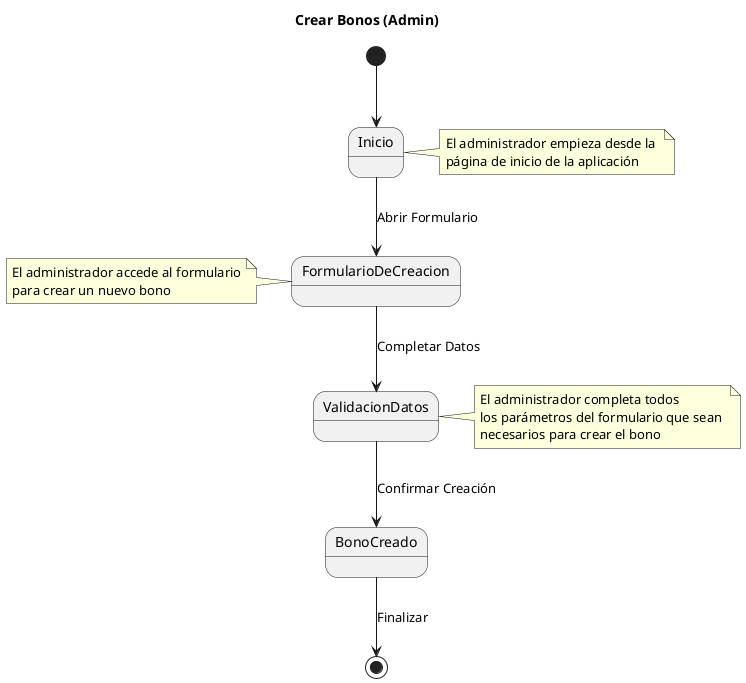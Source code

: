 @startuml
title Crear Bonos (Admin)

[*] --> Inicio
note right of Inicio
El administrador empieza desde la 
página de inicio de la aplicación
end note

Inicio --> FormularioDeCreacion : Abrir Formulario

FormularioDeCreacion --> ValidacionDatos : Completar Datos
note left of FormularioDeCreacion 
El administrador accede al formulario
para crear un nuevo bono
end note

ValidacionDatos --> BonoCreado : Confirmar Creación
note right of ValidacionDatos 
El administrador completa todos
los parámetros del formulario que sean 
necesarios para crear el bono
end note

BonoCreado --> [*] : Finalizar

@enduml